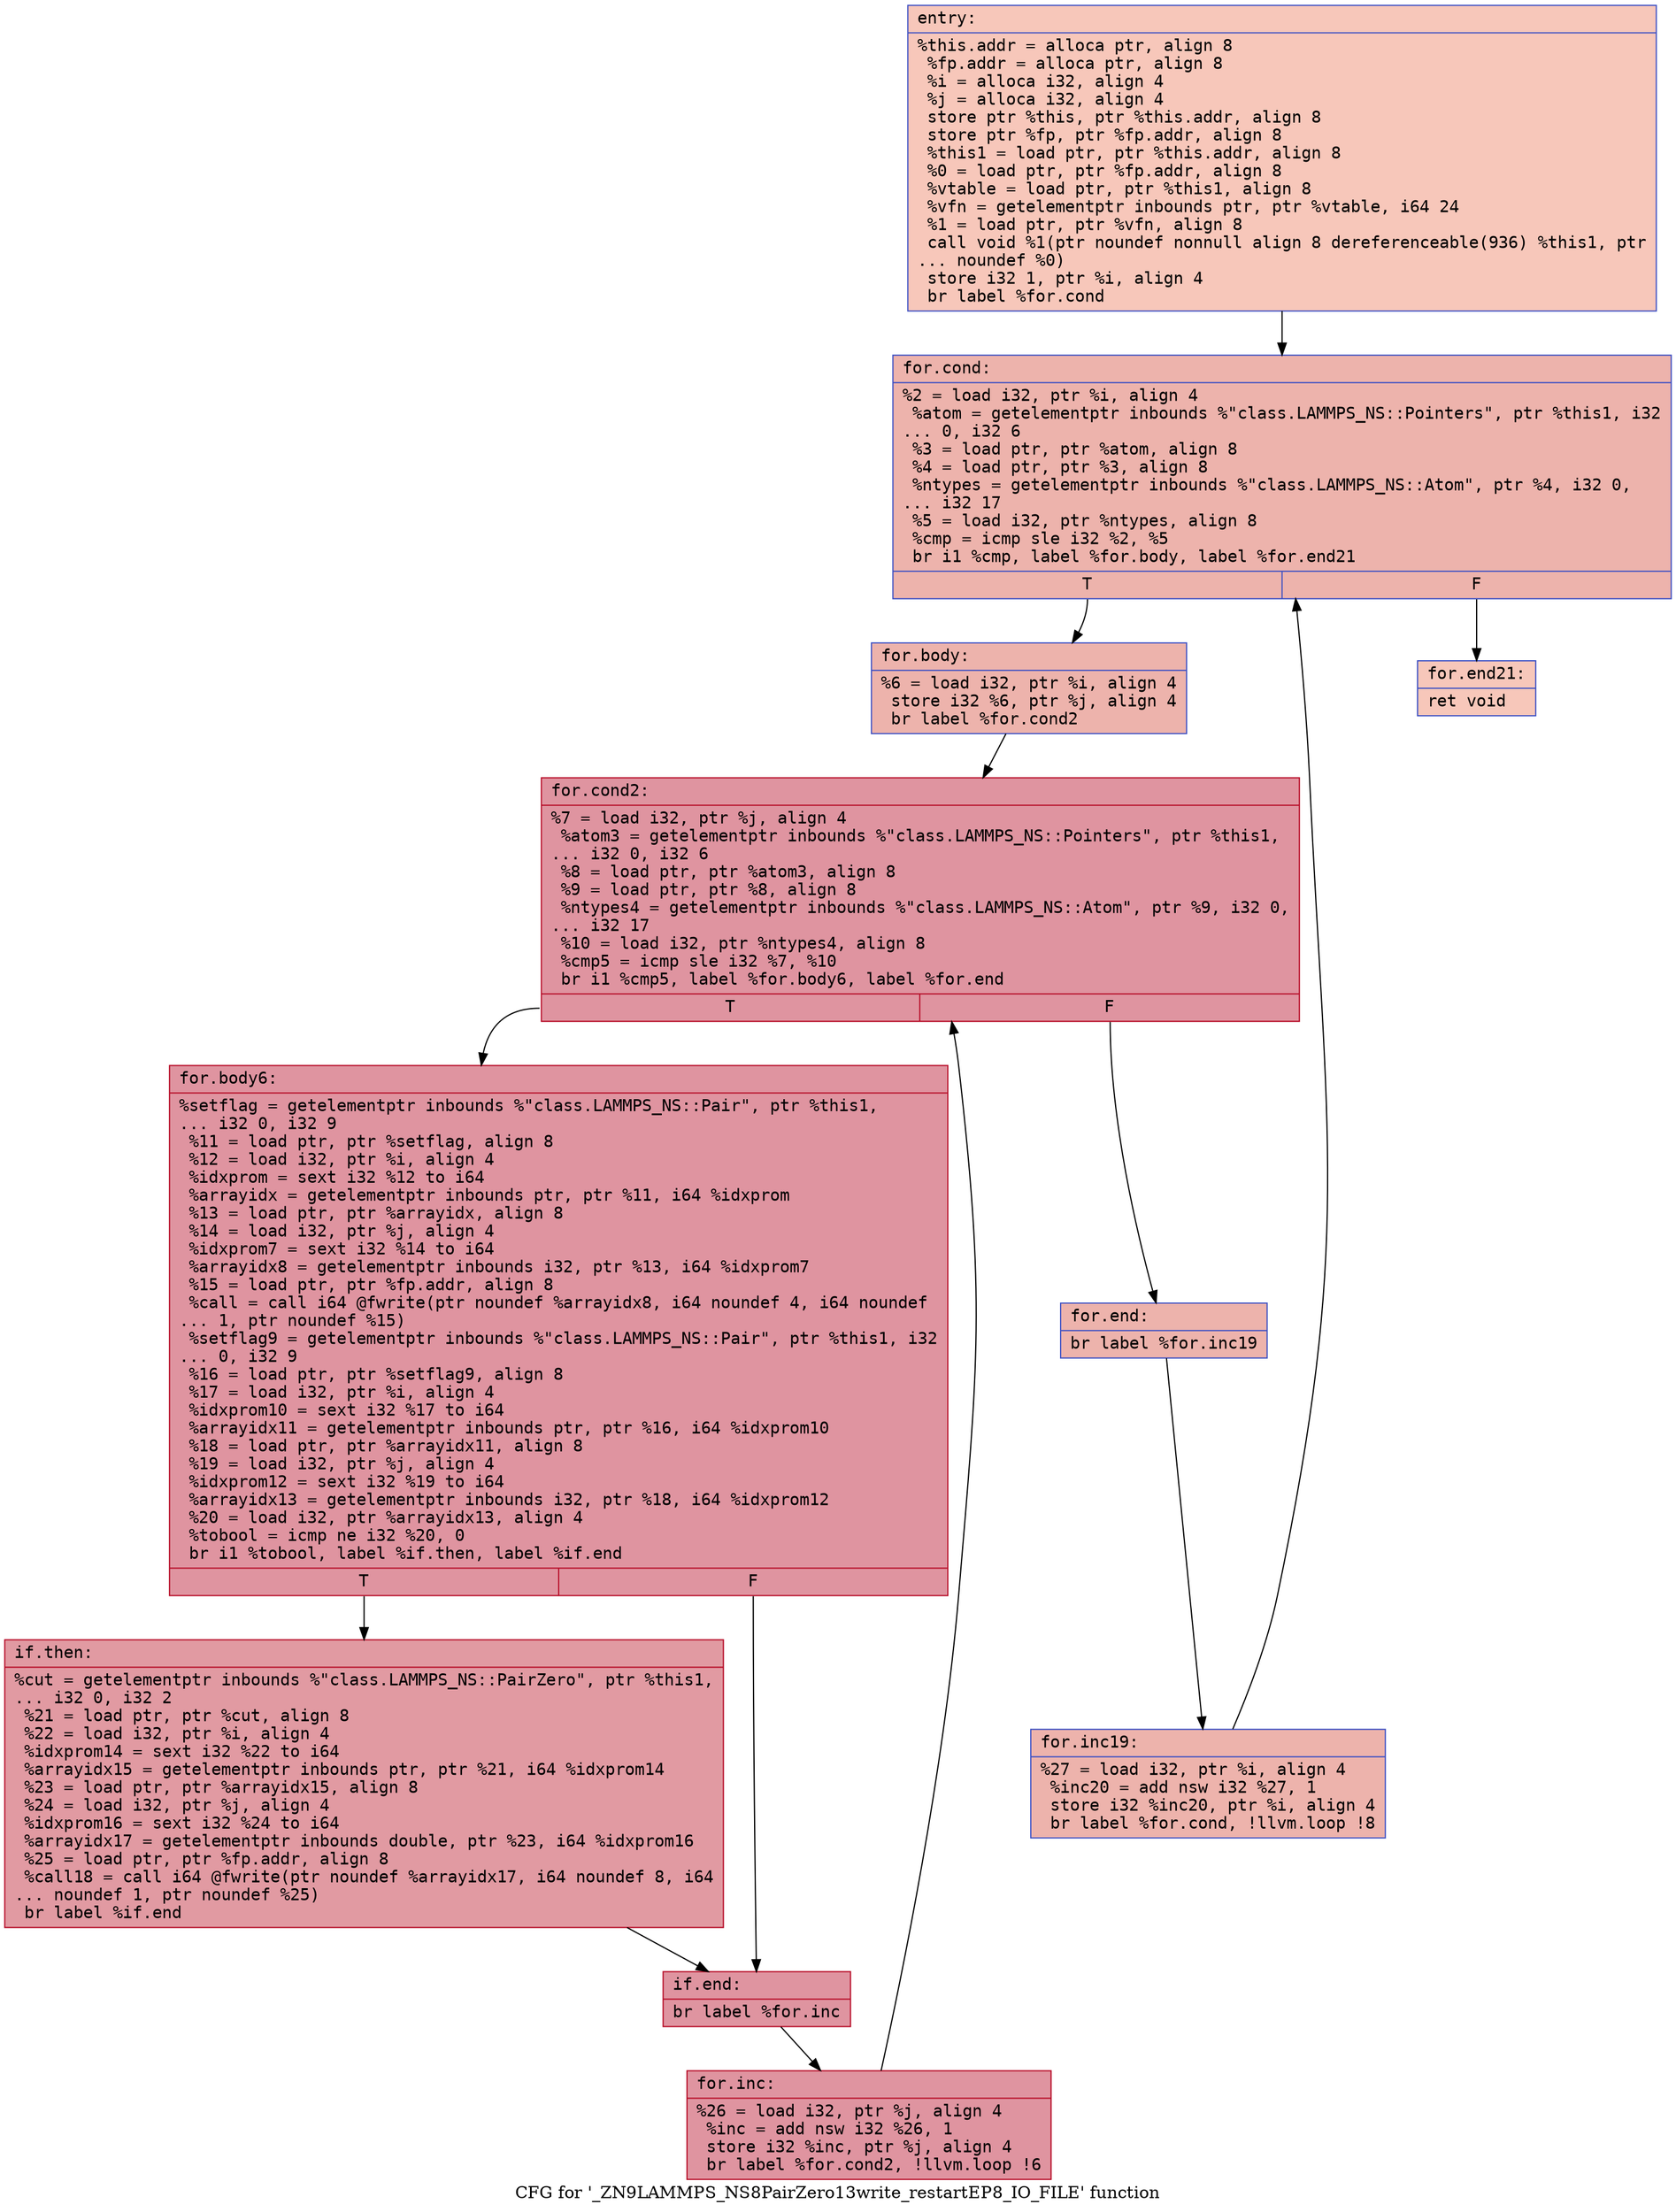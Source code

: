 digraph "CFG for '_ZN9LAMMPS_NS8PairZero13write_restartEP8_IO_FILE' function" {
	label="CFG for '_ZN9LAMMPS_NS8PairZero13write_restartEP8_IO_FILE' function";

	Node0x55f528d792c0 [shape=record,color="#3d50c3ff", style=filled, fillcolor="#ec7f6370" fontname="Courier",label="{entry:\l|  %this.addr = alloca ptr, align 8\l  %fp.addr = alloca ptr, align 8\l  %i = alloca i32, align 4\l  %j = alloca i32, align 4\l  store ptr %this, ptr %this.addr, align 8\l  store ptr %fp, ptr %fp.addr, align 8\l  %this1 = load ptr, ptr %this.addr, align 8\l  %0 = load ptr, ptr %fp.addr, align 8\l  %vtable = load ptr, ptr %this1, align 8\l  %vfn = getelementptr inbounds ptr, ptr %vtable, i64 24\l  %1 = load ptr, ptr %vfn, align 8\l  call void %1(ptr noundef nonnull align 8 dereferenceable(936) %this1, ptr\l... noundef %0)\l  store i32 1, ptr %i, align 4\l  br label %for.cond\l}"];
	Node0x55f528d792c0 -> Node0x55f528d79a80[tooltip="entry -> for.cond\nProbability 100.00%" ];
	Node0x55f528d79a80 [shape=record,color="#3d50c3ff", style=filled, fillcolor="#d6524470" fontname="Courier",label="{for.cond:\l|  %2 = load i32, ptr %i, align 4\l  %atom = getelementptr inbounds %\"class.LAMMPS_NS::Pointers\", ptr %this1, i32\l... 0, i32 6\l  %3 = load ptr, ptr %atom, align 8\l  %4 = load ptr, ptr %3, align 8\l  %ntypes = getelementptr inbounds %\"class.LAMMPS_NS::Atom\", ptr %4, i32 0,\l... i32 17\l  %5 = load i32, ptr %ntypes, align 8\l  %cmp = icmp sle i32 %2, %5\l  br i1 %cmp, label %for.body, label %for.end21\l|{<s0>T|<s1>F}}"];
	Node0x55f528d79a80:s0 -> Node0x55f528d7a140[tooltip="for.cond -> for.body\nProbability 96.88%" ];
	Node0x55f528d79a80:s1 -> Node0x55f528d7a1c0[tooltip="for.cond -> for.end21\nProbability 3.12%" ];
	Node0x55f528d7a140 [shape=record,color="#3d50c3ff", style=filled, fillcolor="#d6524470" fontname="Courier",label="{for.body:\l|  %6 = load i32, ptr %i, align 4\l  store i32 %6, ptr %j, align 4\l  br label %for.cond2\l}"];
	Node0x55f528d7a140 -> Node0x55f528d7a410[tooltip="for.body -> for.cond2\nProbability 100.00%" ];
	Node0x55f528d7a410 [shape=record,color="#b70d28ff", style=filled, fillcolor="#b70d2870" fontname="Courier",label="{for.cond2:\l|  %7 = load i32, ptr %j, align 4\l  %atom3 = getelementptr inbounds %\"class.LAMMPS_NS::Pointers\", ptr %this1,\l... i32 0, i32 6\l  %8 = load ptr, ptr %atom3, align 8\l  %9 = load ptr, ptr %8, align 8\l  %ntypes4 = getelementptr inbounds %\"class.LAMMPS_NS::Atom\", ptr %9, i32 0,\l... i32 17\l  %10 = load i32, ptr %ntypes4, align 8\l  %cmp5 = icmp sle i32 %7, %10\l  br i1 %cmp5, label %for.body6, label %for.end\l|{<s0>T|<s1>F}}"];
	Node0x55f528d7a410:s0 -> Node0x55f528d7a970[tooltip="for.cond2 -> for.body6\nProbability 96.88%" ];
	Node0x55f528d7a410:s1 -> Node0x55f528d7a9f0[tooltip="for.cond2 -> for.end\nProbability 3.12%" ];
	Node0x55f528d7a970 [shape=record,color="#b70d28ff", style=filled, fillcolor="#b70d2870" fontname="Courier",label="{for.body6:\l|  %setflag = getelementptr inbounds %\"class.LAMMPS_NS::Pair\", ptr %this1,\l... i32 0, i32 9\l  %11 = load ptr, ptr %setflag, align 8\l  %12 = load i32, ptr %i, align 4\l  %idxprom = sext i32 %12 to i64\l  %arrayidx = getelementptr inbounds ptr, ptr %11, i64 %idxprom\l  %13 = load ptr, ptr %arrayidx, align 8\l  %14 = load i32, ptr %j, align 4\l  %idxprom7 = sext i32 %14 to i64\l  %arrayidx8 = getelementptr inbounds i32, ptr %13, i64 %idxprom7\l  %15 = load ptr, ptr %fp.addr, align 8\l  %call = call i64 @fwrite(ptr noundef %arrayidx8, i64 noundef 4, i64 noundef\l... 1, ptr noundef %15)\l  %setflag9 = getelementptr inbounds %\"class.LAMMPS_NS::Pair\", ptr %this1, i32\l... 0, i32 9\l  %16 = load ptr, ptr %setflag9, align 8\l  %17 = load i32, ptr %i, align 4\l  %idxprom10 = sext i32 %17 to i64\l  %arrayidx11 = getelementptr inbounds ptr, ptr %16, i64 %idxprom10\l  %18 = load ptr, ptr %arrayidx11, align 8\l  %19 = load i32, ptr %j, align 4\l  %idxprom12 = sext i32 %19 to i64\l  %arrayidx13 = getelementptr inbounds i32, ptr %18, i64 %idxprom12\l  %20 = load i32, ptr %arrayidx13, align 4\l  %tobool = icmp ne i32 %20, 0\l  br i1 %tobool, label %if.then, label %if.end\l|{<s0>T|<s1>F}}"];
	Node0x55f528d7a970:s0 -> Node0x55f528d7bbb0[tooltip="for.body6 -> if.then\nProbability 62.50%" ];
	Node0x55f528d7a970:s1 -> Node0x55f528d7bc20[tooltip="for.body6 -> if.end\nProbability 37.50%" ];
	Node0x55f528d7bbb0 [shape=record,color="#b70d28ff", style=filled, fillcolor="#bb1b2c70" fontname="Courier",label="{if.then:\l|  %cut = getelementptr inbounds %\"class.LAMMPS_NS::PairZero\", ptr %this1,\l... i32 0, i32 2\l  %21 = load ptr, ptr %cut, align 8\l  %22 = load i32, ptr %i, align 4\l  %idxprom14 = sext i32 %22 to i64\l  %arrayidx15 = getelementptr inbounds ptr, ptr %21, i64 %idxprom14\l  %23 = load ptr, ptr %arrayidx15, align 8\l  %24 = load i32, ptr %j, align 4\l  %idxprom16 = sext i32 %24 to i64\l  %arrayidx17 = getelementptr inbounds double, ptr %23, i64 %idxprom16\l  %25 = load ptr, ptr %fp.addr, align 8\l  %call18 = call i64 @fwrite(ptr noundef %arrayidx17, i64 noundef 8, i64\l... noundef 1, ptr noundef %25)\l  br label %if.end\l}"];
	Node0x55f528d7bbb0 -> Node0x55f528d7bc20[tooltip="if.then -> if.end\nProbability 100.00%" ];
	Node0x55f528d7bc20 [shape=record,color="#b70d28ff", style=filled, fillcolor="#b70d2870" fontname="Courier",label="{if.end:\l|  br label %for.inc\l}"];
	Node0x55f528d7bc20 -> Node0x55f528d7c5b0[tooltip="if.end -> for.inc\nProbability 100.00%" ];
	Node0x55f528d7c5b0 [shape=record,color="#b70d28ff", style=filled, fillcolor="#b70d2870" fontname="Courier",label="{for.inc:\l|  %26 = load i32, ptr %j, align 4\l  %inc = add nsw i32 %26, 1\l  store i32 %inc, ptr %j, align 4\l  br label %for.cond2, !llvm.loop !6\l}"];
	Node0x55f528d7c5b0 -> Node0x55f528d7a410[tooltip="for.inc -> for.cond2\nProbability 100.00%" ];
	Node0x55f528d7a9f0 [shape=record,color="#3d50c3ff", style=filled, fillcolor="#d6524470" fontname="Courier",label="{for.end:\l|  br label %for.inc19\l}"];
	Node0x55f528d7a9f0 -> Node0x55f528d7c980[tooltip="for.end -> for.inc19\nProbability 100.00%" ];
	Node0x55f528d7c980 [shape=record,color="#3d50c3ff", style=filled, fillcolor="#d6524470" fontname="Courier",label="{for.inc19:\l|  %27 = load i32, ptr %i, align 4\l  %inc20 = add nsw i32 %27, 1\l  store i32 %inc20, ptr %i, align 4\l  br label %for.cond, !llvm.loop !8\l}"];
	Node0x55f528d7c980 -> Node0x55f528d79a80[tooltip="for.inc19 -> for.cond\nProbability 100.00%" ];
	Node0x55f528d7a1c0 [shape=record,color="#3d50c3ff", style=filled, fillcolor="#ec7f6370" fontname="Courier",label="{for.end21:\l|  ret void\l}"];
}
